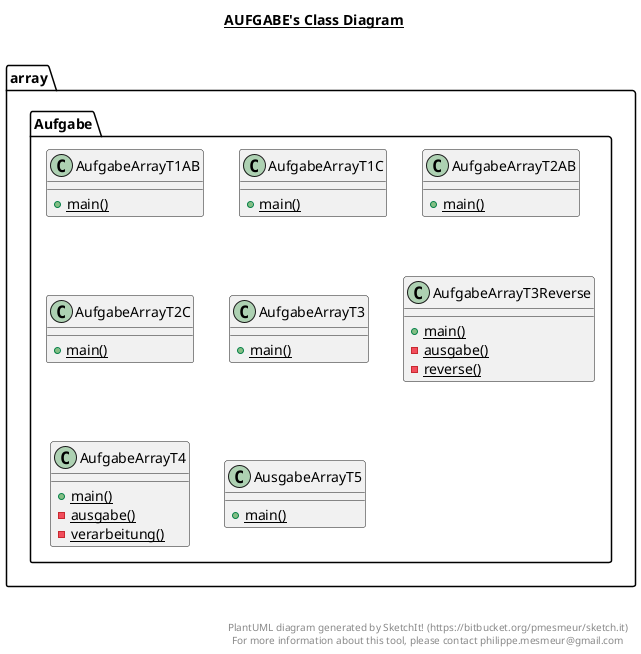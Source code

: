 @startuml

title __AUFGABE's Class Diagram__\n

  namespace array {
    namespace Aufgabe {
      class array.Aufgabe.AufgabeArrayT1AB {
          {static} + main()
      }
    }
  }
  

  namespace array {
    namespace Aufgabe {
      class array.Aufgabe.AufgabeArrayT1C {
          {static} + main()
      }
    }
  }
  

  namespace array {
    namespace Aufgabe {
      class array.Aufgabe.AufgabeArrayT2AB {
          {static} + main()
      }
    }
  }
  

  namespace array {
    namespace Aufgabe {
      class array.Aufgabe.AufgabeArrayT2C {
          {static} + main()
      }
    }
  }
  

  namespace array {
    namespace Aufgabe {
      class array.Aufgabe.AufgabeArrayT3 {
          {static} + main()
      }
    }
  }
  

  namespace array {
    namespace Aufgabe {
      class array.Aufgabe.AufgabeArrayT3Reverse {
          {static} + main()
          {static} - ausgabe()
          {static} - reverse()
      }
    }
  }
  

  namespace array {
    namespace Aufgabe {
      class array.Aufgabe.AufgabeArrayT4 {
          {static} + main()
          {static} - ausgabe()
          {static} - verarbeitung()
      }
    }
  }
  

  namespace array {
    namespace Aufgabe {
      class array.Aufgabe.AusgabeArrayT5 {
          {static} + main()
      }
    }
  }
  



right footer


PlantUML diagram generated by SketchIt! (https://bitbucket.org/pmesmeur/sketch.it)
For more information about this tool, please contact philippe.mesmeur@gmail.com
endfooter

@enduml
